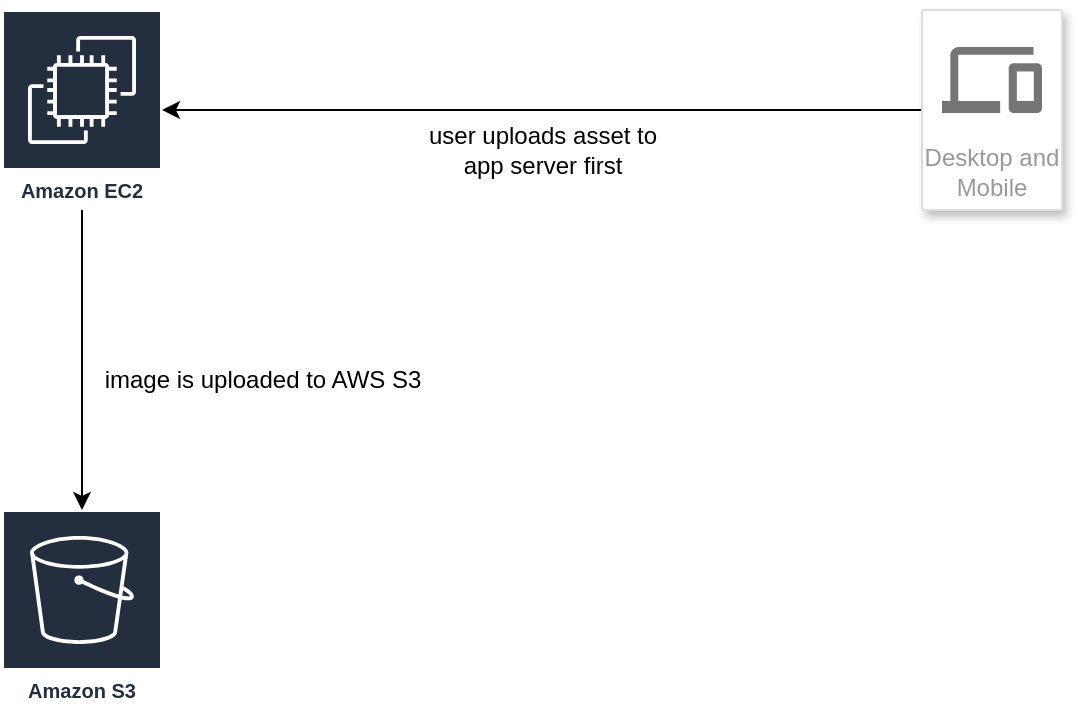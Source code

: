 <mxfile version="20.8.11" type="github">
  <diagram name="Page-1" id="tf4tIUg3pcvOtZYC8EFq">
    <mxGraphModel dx="1434" dy="769" grid="1" gridSize="10" guides="1" tooltips="1" connect="1" arrows="1" fold="1" page="1" pageScale="1" pageWidth="850" pageHeight="1100" math="0" shadow="0">
      <root>
        <mxCell id="0" />
        <mxCell id="1" parent="0" />
        <mxCell id="pdSRjDpuq1H1lxORk6nE-7" style="edgeStyle=orthogonalEdgeStyle;rounded=0;orthogonalLoop=1;jettySize=auto;html=1;" edge="1" parent="1" source="pdSRjDpuq1H1lxORk6nE-1" target="pdSRjDpuq1H1lxORk6nE-2">
          <mxGeometry relative="1" as="geometry" />
        </mxCell>
        <mxCell id="pdSRjDpuq1H1lxORk6nE-1" value="Amazon EC2" style="sketch=0;outlineConnect=0;fontColor=#232F3E;gradientColor=none;strokeColor=#ffffff;fillColor=#232F3E;dashed=0;verticalLabelPosition=middle;verticalAlign=bottom;align=center;html=1;whiteSpace=wrap;fontSize=10;fontStyle=1;spacing=3;shape=mxgraph.aws4.productIcon;prIcon=mxgraph.aws4.ec2;" vertex="1" parent="1">
          <mxGeometry x="140" y="320" width="80" height="100" as="geometry" />
        </mxCell>
        <mxCell id="pdSRjDpuq1H1lxORk6nE-2" value="Amazon S3" style="sketch=0;outlineConnect=0;fontColor=#232F3E;gradientColor=none;strokeColor=#ffffff;fillColor=#232F3E;dashed=0;verticalLabelPosition=middle;verticalAlign=bottom;align=center;html=1;whiteSpace=wrap;fontSize=10;fontStyle=1;spacing=3;shape=mxgraph.aws4.productIcon;prIcon=mxgraph.aws4.s3;" vertex="1" parent="1">
          <mxGeometry x="140" y="570" width="80" height="100" as="geometry" />
        </mxCell>
        <mxCell id="pdSRjDpuq1H1lxORk6nE-5" style="edgeStyle=orthogonalEdgeStyle;rounded=0;orthogonalLoop=1;jettySize=auto;html=1;" edge="1" parent="1" source="pdSRjDpuq1H1lxORk6nE-3" target="pdSRjDpuq1H1lxORk6nE-1">
          <mxGeometry relative="1" as="geometry" />
        </mxCell>
        <mxCell id="pdSRjDpuq1H1lxORk6nE-3" value="Desktop and Mobile" style="strokeColor=#dddddd;shadow=1;strokeWidth=1;rounded=1;absoluteArcSize=1;arcSize=2;labelPosition=center;verticalLabelPosition=middle;align=center;verticalAlign=bottom;spacingLeft=0;fontColor=#999999;fontSize=12;whiteSpace=wrap;spacingBottom=2;" vertex="1" parent="1">
          <mxGeometry x="600" y="320" width="70" height="100" as="geometry" />
        </mxCell>
        <mxCell id="pdSRjDpuq1H1lxORk6nE-4" value="" style="sketch=0;dashed=0;connectable=0;html=1;fillColor=#757575;strokeColor=none;shape=mxgraph.gcp2.desktop_and_mobile;part=1;" vertex="1" parent="pdSRjDpuq1H1lxORk6nE-3">
          <mxGeometry x="0.5" width="50" height="33" relative="1" as="geometry">
            <mxPoint x="-25" y="18.5" as="offset" />
          </mxGeometry>
        </mxCell>
        <mxCell id="pdSRjDpuq1H1lxORk6nE-8" value="&lt;div&gt;user uploads asset to &lt;br&gt;&lt;/div&gt;&lt;div&gt;app server first&lt;/div&gt;" style="text;html=1;align=center;verticalAlign=middle;resizable=0;points=[];autosize=1;strokeColor=none;fillColor=none;" vertex="1" parent="1">
          <mxGeometry x="340" y="370" width="140" height="40" as="geometry" />
        </mxCell>
        <mxCell id="pdSRjDpuq1H1lxORk6nE-9" value="image is uploaded to AWS S3 " style="text;html=1;align=center;verticalAlign=middle;resizable=0;points=[];autosize=1;strokeColor=none;fillColor=none;" vertex="1" parent="1">
          <mxGeometry x="180" y="490" width="180" height="30" as="geometry" />
        </mxCell>
      </root>
    </mxGraphModel>
  </diagram>
</mxfile>
